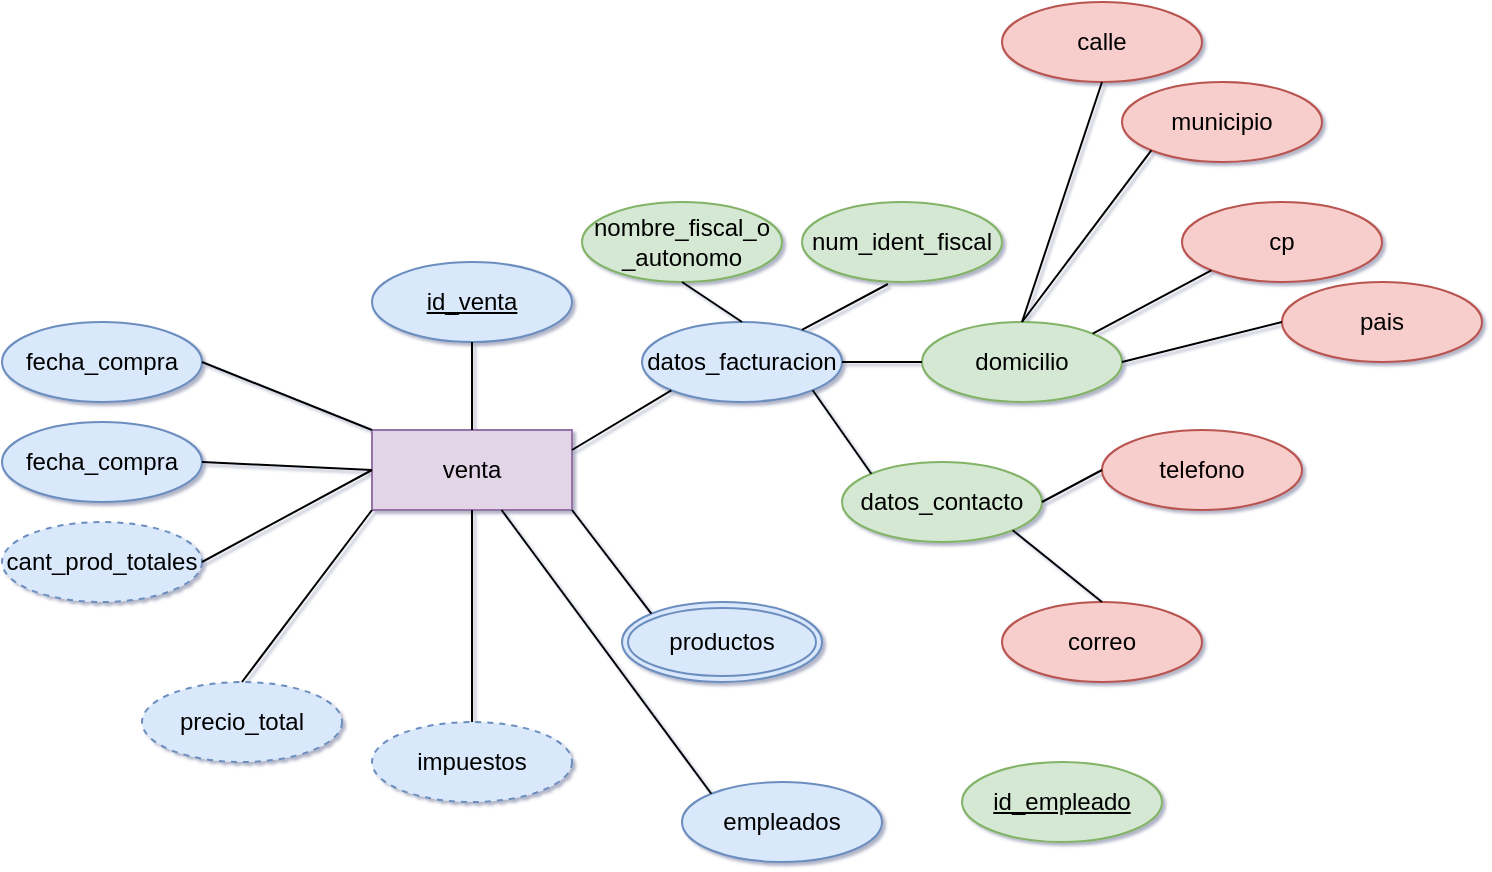 <mxfile version="13.0.3" type="device"><diagram id="kTfk0wZ79kY5h69twrYB" name="Página-1"><mxGraphModel dx="862" dy="499" grid="1" gridSize="10" guides="1" tooltips="1" connect="1" arrows="1" fold="1" page="1" pageScale="1" pageWidth="1169" pageHeight="827" math="0" shadow="1"><root><mxCell id="0"/><mxCell id="1" parent="0"/><mxCell id="ivG2yLTMZ2k9q04BgL54-7" value="venta" style="whiteSpace=wrap;html=1;align=center;fillColor=#e1d5e7;strokeColor=#9673a6;" vertex="1" parent="1"><mxGeometry x="535" y="394" width="100" height="40" as="geometry"/></mxCell><mxCell id="ivG2yLTMZ2k9q04BgL54-8" value="id_venta" style="ellipse;whiteSpace=wrap;html=1;align=center;fontStyle=4;fillColor=#dae8fc;strokeColor=#6c8ebf;" vertex="1" parent="1"><mxGeometry x="535" y="310" width="100" height="40" as="geometry"/></mxCell><mxCell id="ivG2yLTMZ2k9q04BgL54-9" value="" style="endArrow=none;html=1;rounded=0;exitX=0.5;exitY=0;exitDx=0;exitDy=0;entryX=0.5;entryY=1;entryDx=0;entryDy=0;" edge="1" parent="1" source="ivG2yLTMZ2k9q04BgL54-7" target="ivG2yLTMZ2k9q04BgL54-8"><mxGeometry relative="1" as="geometry"><mxPoint x="540" y="450" as="sourcePoint"/><mxPoint x="700" y="450" as="targetPoint"/></mxGeometry></mxCell><mxCell id="ivG2yLTMZ2k9q04BgL54-10" value="datos_facturacion" style="ellipse;whiteSpace=wrap;html=1;align=center;fillColor=#dae8fc;strokeColor=#6c8ebf;" vertex="1" parent="1"><mxGeometry x="670" y="340" width="100" height="40" as="geometry"/></mxCell><mxCell id="ivG2yLTMZ2k9q04BgL54-11" value="" style="endArrow=none;html=1;rounded=0;exitX=1;exitY=0.25;exitDx=0;exitDy=0;entryX=0;entryY=1;entryDx=0;entryDy=0;" edge="1" parent="1" source="ivG2yLTMZ2k9q04BgL54-7" target="ivG2yLTMZ2k9q04BgL54-10"><mxGeometry relative="1" as="geometry"><mxPoint x="670" y="436" as="sourcePoint"/><mxPoint x="670" y="392" as="targetPoint"/></mxGeometry></mxCell><mxCell id="ivG2yLTMZ2k9q04BgL54-12" value="nombre_fiscal_o _autonomo" style="ellipse;whiteSpace=wrap;html=1;align=center;fillColor=#d5e8d4;strokeColor=#82b366;" vertex="1" parent="1"><mxGeometry x="640" y="280" width="100" height="40" as="geometry"/></mxCell><mxCell id="ivG2yLTMZ2k9q04BgL54-13" value="" style="endArrow=none;html=1;rounded=0;exitX=0.5;exitY=0;exitDx=0;exitDy=0;entryX=0.5;entryY=1;entryDx=0;entryDy=0;" edge="1" parent="1" source="ivG2yLTMZ2k9q04BgL54-10" target="ivG2yLTMZ2k9q04BgL54-12"><mxGeometry relative="1" as="geometry"><mxPoint x="850" y="310" as="sourcePoint"/><mxPoint x="1010" y="310" as="targetPoint"/></mxGeometry></mxCell><mxCell id="ivG2yLTMZ2k9q04BgL54-14" value="num_ident_fiscal" style="ellipse;whiteSpace=wrap;html=1;align=center;fillColor=#d5e8d4;strokeColor=#82b366;" vertex="1" parent="1"><mxGeometry x="750" y="280" width="100" height="40" as="geometry"/></mxCell><mxCell id="ivG2yLTMZ2k9q04BgL54-15" value="" style="endArrow=none;html=1;rounded=0;entryX=0.43;entryY=1.025;entryDx=0;entryDy=0;entryPerimeter=0;" edge="1" parent="1" source="ivG2yLTMZ2k9q04BgL54-10" target="ivG2yLTMZ2k9q04BgL54-14"><mxGeometry relative="1" as="geometry"><mxPoint x="730" y="420" as="sourcePoint"/><mxPoint x="890" y="420" as="targetPoint"/></mxGeometry></mxCell><mxCell id="ivG2yLTMZ2k9q04BgL54-16" value="domicilio" style="ellipse;whiteSpace=wrap;html=1;align=center;fillColor=#d5e8d4;strokeColor=#82b366;" vertex="1" parent="1"><mxGeometry x="810" y="340" width="100" height="40" as="geometry"/></mxCell><mxCell id="ivG2yLTMZ2k9q04BgL54-17" value="" style="endArrow=none;html=1;rounded=0;exitX=1;exitY=0.5;exitDx=0;exitDy=0;entryX=0;entryY=0.5;entryDx=0;entryDy=0;" edge="1" parent="1" source="ivG2yLTMZ2k9q04BgL54-10" target="ivG2yLTMZ2k9q04BgL54-16"><mxGeometry relative="1" as="geometry"><mxPoint x="610" y="430" as="sourcePoint"/><mxPoint x="770" y="430" as="targetPoint"/></mxGeometry></mxCell><mxCell id="ivG2yLTMZ2k9q04BgL54-18" value="cp" style="ellipse;whiteSpace=wrap;html=1;align=center;fillColor=#f8cecc;strokeColor=#b85450;" vertex="1" parent="1"><mxGeometry x="940" y="280" width="100" height="40" as="geometry"/></mxCell><mxCell id="ivG2yLTMZ2k9q04BgL54-19" value="telefono" style="ellipse;whiteSpace=wrap;html=1;align=center;fillColor=#f8cecc;strokeColor=#b85450;" vertex="1" parent="1"><mxGeometry x="900" y="394" width="100" height="40" as="geometry"/></mxCell><mxCell id="ivG2yLTMZ2k9q04BgL54-20" value="correo" style="ellipse;whiteSpace=wrap;html=1;align=center;fillColor=#f8cecc;strokeColor=#b85450;" vertex="1" parent="1"><mxGeometry x="850" y="480" width="100" height="40" as="geometry"/></mxCell><mxCell id="ivG2yLTMZ2k9q04BgL54-22" value="datos_contacto" style="ellipse;whiteSpace=wrap;html=1;align=center;fillColor=#d5e8d4;strokeColor=#82b366;" vertex="1" parent="1"><mxGeometry x="770" y="410" width="100" height="40" as="geometry"/></mxCell><mxCell id="ivG2yLTMZ2k9q04BgL54-23" value="" style="endArrow=none;html=1;rounded=0;exitX=1;exitY=1;exitDx=0;exitDy=0;entryX=0;entryY=0;entryDx=0;entryDy=0;" edge="1" parent="1" source="ivG2yLTMZ2k9q04BgL54-10" target="ivG2yLTMZ2k9q04BgL54-22"><mxGeometry relative="1" as="geometry"><mxPoint x="810" y="440" as="sourcePoint"/><mxPoint x="970" y="440" as="targetPoint"/></mxGeometry></mxCell><mxCell id="ivG2yLTMZ2k9q04BgL54-24" value="" style="endArrow=none;html=1;rounded=0;exitX=1;exitY=0.5;exitDx=0;exitDy=0;entryX=0;entryY=0.5;entryDx=0;entryDy=0;" edge="1" parent="1" source="ivG2yLTMZ2k9q04BgL54-22" target="ivG2yLTMZ2k9q04BgL54-19"><mxGeometry relative="1" as="geometry"><mxPoint x="810" y="440" as="sourcePoint"/><mxPoint x="970" y="440" as="targetPoint"/></mxGeometry></mxCell><mxCell id="ivG2yLTMZ2k9q04BgL54-25" value="" style="endArrow=none;html=1;rounded=0;exitX=1;exitY=1;exitDx=0;exitDy=0;entryX=0.5;entryY=0;entryDx=0;entryDy=0;" edge="1" parent="1" source="ivG2yLTMZ2k9q04BgL54-22" target="ivG2yLTMZ2k9q04BgL54-20"><mxGeometry relative="1" as="geometry"><mxPoint x="810" y="440" as="sourcePoint"/><mxPoint x="970" y="440" as="targetPoint"/></mxGeometry></mxCell><mxCell id="ivG2yLTMZ2k9q04BgL54-26" value="municipio" style="ellipse;whiteSpace=wrap;html=1;align=center;fillColor=#f8cecc;strokeColor=#b85450;" vertex="1" parent="1"><mxGeometry x="910" y="220" width="100" height="40" as="geometry"/></mxCell><mxCell id="ivG2yLTMZ2k9q04BgL54-28" value="calle" style="ellipse;whiteSpace=wrap;html=1;align=center;fillColor=#f8cecc;strokeColor=#b85450;" vertex="1" parent="1"><mxGeometry x="850" y="180" width="100" height="40" as="geometry"/></mxCell><mxCell id="ivG2yLTMZ2k9q04BgL54-29" value="pais" style="ellipse;whiteSpace=wrap;html=1;align=center;fillColor=#f8cecc;strokeColor=#b85450;" vertex="1" parent="1"><mxGeometry x="990" y="320" width="100" height="40" as="geometry"/></mxCell><mxCell id="ivG2yLTMZ2k9q04BgL54-53" value="" style="endArrow=none;html=1;rounded=0;exitX=0.5;exitY=1;exitDx=0;exitDy=0;entryX=0.5;entryY=0;entryDx=0;entryDy=0;" edge="1" parent="1" source="ivG2yLTMZ2k9q04BgL54-28" target="ivG2yLTMZ2k9q04BgL54-16"><mxGeometry relative="1" as="geometry"><mxPoint x="740" y="330" as="sourcePoint"/><mxPoint x="900" y="330" as="targetPoint"/></mxGeometry></mxCell><mxCell id="ivG2yLTMZ2k9q04BgL54-54" value="" style="endArrow=none;html=1;rounded=0;exitX=0;exitY=1;exitDx=0;exitDy=0;entryX=0.5;entryY=0;entryDx=0;entryDy=0;" edge="1" parent="1" source="ivG2yLTMZ2k9q04BgL54-26" target="ivG2yLTMZ2k9q04BgL54-16"><mxGeometry relative="1" as="geometry"><mxPoint x="910" y="230" as="sourcePoint"/><mxPoint x="870" y="350" as="targetPoint"/></mxGeometry></mxCell><mxCell id="ivG2yLTMZ2k9q04BgL54-56" value="" style="endArrow=none;html=1;rounded=0;exitX=0;exitY=1;exitDx=0;exitDy=0;entryX=1;entryY=0;entryDx=0;entryDy=0;" edge="1" parent="1" source="ivG2yLTMZ2k9q04BgL54-18" target="ivG2yLTMZ2k9q04BgL54-16"><mxGeometry relative="1" as="geometry"><mxPoint x="934.645" y="264.142" as="sourcePoint"/><mxPoint x="870" y="350" as="targetPoint"/></mxGeometry></mxCell><mxCell id="ivG2yLTMZ2k9q04BgL54-57" value="" style="endArrow=none;html=1;rounded=0;exitX=0;exitY=0.5;exitDx=0;exitDy=0;entryX=1;entryY=0.5;entryDx=0;entryDy=0;" edge="1" parent="1" source="ivG2yLTMZ2k9q04BgL54-29" target="ivG2yLTMZ2k9q04BgL54-16"><mxGeometry relative="1" as="geometry"><mxPoint x="944.645" y="274.142" as="sourcePoint"/><mxPoint x="880" y="360" as="targetPoint"/></mxGeometry></mxCell><mxCell id="ivG2yLTMZ2k9q04BgL54-59" value="productos" style="ellipse;shape=doubleEllipse;margin=3;whiteSpace=wrap;html=1;align=center;fillColor=#dae8fc;strokeColor=#6c8ebf;" vertex="1" parent="1"><mxGeometry x="660" y="480" width="100" height="40" as="geometry"/></mxCell><mxCell id="ivG2yLTMZ2k9q04BgL54-60" value="" style="endArrow=none;html=1;rounded=0;exitX=1;exitY=1;exitDx=0;exitDy=0;entryX=0;entryY=0;entryDx=0;entryDy=0;" edge="1" parent="1" source="ivG2yLTMZ2k9q04BgL54-7" target="ivG2yLTMZ2k9q04BgL54-59"><mxGeometry relative="1" as="geometry"><mxPoint x="550" y="560" as="sourcePoint"/><mxPoint x="710" y="560" as="targetPoint"/></mxGeometry></mxCell><mxCell id="ivG2yLTMZ2k9q04BgL54-62" value="precio_total" style="ellipse;whiteSpace=wrap;html=1;align=center;dashed=1;fillColor=#dae8fc;strokeColor=#6c8ebf;" vertex="1" parent="1"><mxGeometry x="420" y="520" width="100" height="40" as="geometry"/></mxCell><mxCell id="ivG2yLTMZ2k9q04BgL54-64" value="" style="endArrow=none;html=1;rounded=0;entryX=0.5;entryY=0;entryDx=0;entryDy=0;exitX=0;exitY=1;exitDx=0;exitDy=0;" edge="1" parent="1" source="ivG2yLTMZ2k9q04BgL54-7" target="ivG2yLTMZ2k9q04BgL54-62"><mxGeometry relative="1" as="geometry"><mxPoint x="540" y="420" as="sourcePoint"/><mxPoint x="700" y="420" as="targetPoint"/></mxGeometry></mxCell><mxCell id="ivG2yLTMZ2k9q04BgL54-65" value="cant_prod_totales" style="ellipse;whiteSpace=wrap;html=1;align=center;dashed=1;fillColor=#dae8fc;strokeColor=#6c8ebf;" vertex="1" parent="1"><mxGeometry x="350" y="440" width="100" height="40" as="geometry"/></mxCell><mxCell id="ivG2yLTMZ2k9q04BgL54-66" value="" style="endArrow=none;html=1;rounded=0;exitX=0;exitY=0.5;exitDx=0;exitDy=0;entryX=1;entryY=0.5;entryDx=0;entryDy=0;" edge="1" parent="1" source="ivG2yLTMZ2k9q04BgL54-7" target="ivG2yLTMZ2k9q04BgL54-65"><mxGeometry relative="1" as="geometry"><mxPoint x="360" y="560" as="sourcePoint"/><mxPoint x="520" y="560" as="targetPoint"/></mxGeometry></mxCell><mxCell id="ivG2yLTMZ2k9q04BgL54-67" value="impuestos" style="ellipse;whiteSpace=wrap;html=1;align=center;dashed=1;fillColor=#dae8fc;strokeColor=#6c8ebf;" vertex="1" parent="1"><mxGeometry x="535" y="540" width="100" height="40" as="geometry"/></mxCell><mxCell id="ivG2yLTMZ2k9q04BgL54-69" value="" style="endArrow=none;html=1;rounded=0;exitX=0.5;exitY=1;exitDx=0;exitDy=0;entryX=0.5;entryY=0;entryDx=0;entryDy=0;" edge="1" parent="1" source="ivG2yLTMZ2k9q04BgL54-7" target="ivG2yLTMZ2k9q04BgL54-67"><mxGeometry relative="1" as="geometry"><mxPoint x="520" y="520" as="sourcePoint"/><mxPoint x="680" y="520" as="targetPoint"/></mxGeometry></mxCell><mxCell id="ivG2yLTMZ2k9q04BgL54-70" value="fecha_compra" style="ellipse;whiteSpace=wrap;html=1;align=center;fillColor=#dae8fc;strokeColor=#6c8ebf;" vertex="1" parent="1"><mxGeometry x="350" y="390" width="100" height="40" as="geometry"/></mxCell><mxCell id="ivG2yLTMZ2k9q04BgL54-71" value="" style="endArrow=none;html=1;rounded=0;exitX=1;exitY=0.5;exitDx=0;exitDy=0;entryX=0;entryY=0.5;entryDx=0;entryDy=0;" edge="1" parent="1" source="ivG2yLTMZ2k9q04BgL54-70" target="ivG2yLTMZ2k9q04BgL54-7"><mxGeometry relative="1" as="geometry"><mxPoint x="450" y="510" as="sourcePoint"/><mxPoint x="610" y="510" as="targetPoint"/></mxGeometry></mxCell><mxCell id="ivG2yLTMZ2k9q04BgL54-72" value="fecha_compra" style="ellipse;whiteSpace=wrap;html=1;align=center;fillColor=#dae8fc;strokeColor=#6c8ebf;" vertex="1" parent="1"><mxGeometry x="350" y="340" width="100" height="40" as="geometry"/></mxCell><mxCell id="ivG2yLTMZ2k9q04BgL54-73" value="" style="endArrow=none;html=1;rounded=0;entryX=0;entryY=0;entryDx=0;entryDy=0;" edge="1" parent="1" target="ivG2yLTMZ2k9q04BgL54-7"><mxGeometry relative="1" as="geometry"><mxPoint x="450" y="360" as="sourcePoint"/><mxPoint x="610" y="360" as="targetPoint"/></mxGeometry></mxCell><mxCell id="ivG2yLTMZ2k9q04BgL54-74" value="empleados" style="ellipse;whiteSpace=wrap;html=1;align=center;fillColor=#dae8fc;strokeColor=#6c8ebf;" vertex="1" parent="1"><mxGeometry x="690" y="570" width="100" height="40" as="geometry"/></mxCell><mxCell id="ivG2yLTMZ2k9q04BgL54-75" value="" style="endArrow=none;html=1;rounded=0;entryX=0;entryY=0;entryDx=0;entryDy=0;" edge="1" parent="1" source="ivG2yLTMZ2k9q04BgL54-7" target="ivG2yLTMZ2k9q04BgL54-74"><mxGeometry relative="1" as="geometry"><mxPoint x="630" y="590" as="sourcePoint"/><mxPoint x="790" y="590" as="targetPoint"/></mxGeometry></mxCell><mxCell id="ivG2yLTMZ2k9q04BgL54-78" value="id_empleado" style="ellipse;whiteSpace=wrap;html=1;align=center;fontStyle=4;fillColor=#d5e8d4;strokeColor=#82b366;" vertex="1" parent="1"><mxGeometry x="830" y="560" width="100" height="40" as="geometry"/></mxCell></root></mxGraphModel></diagram></mxfile>
